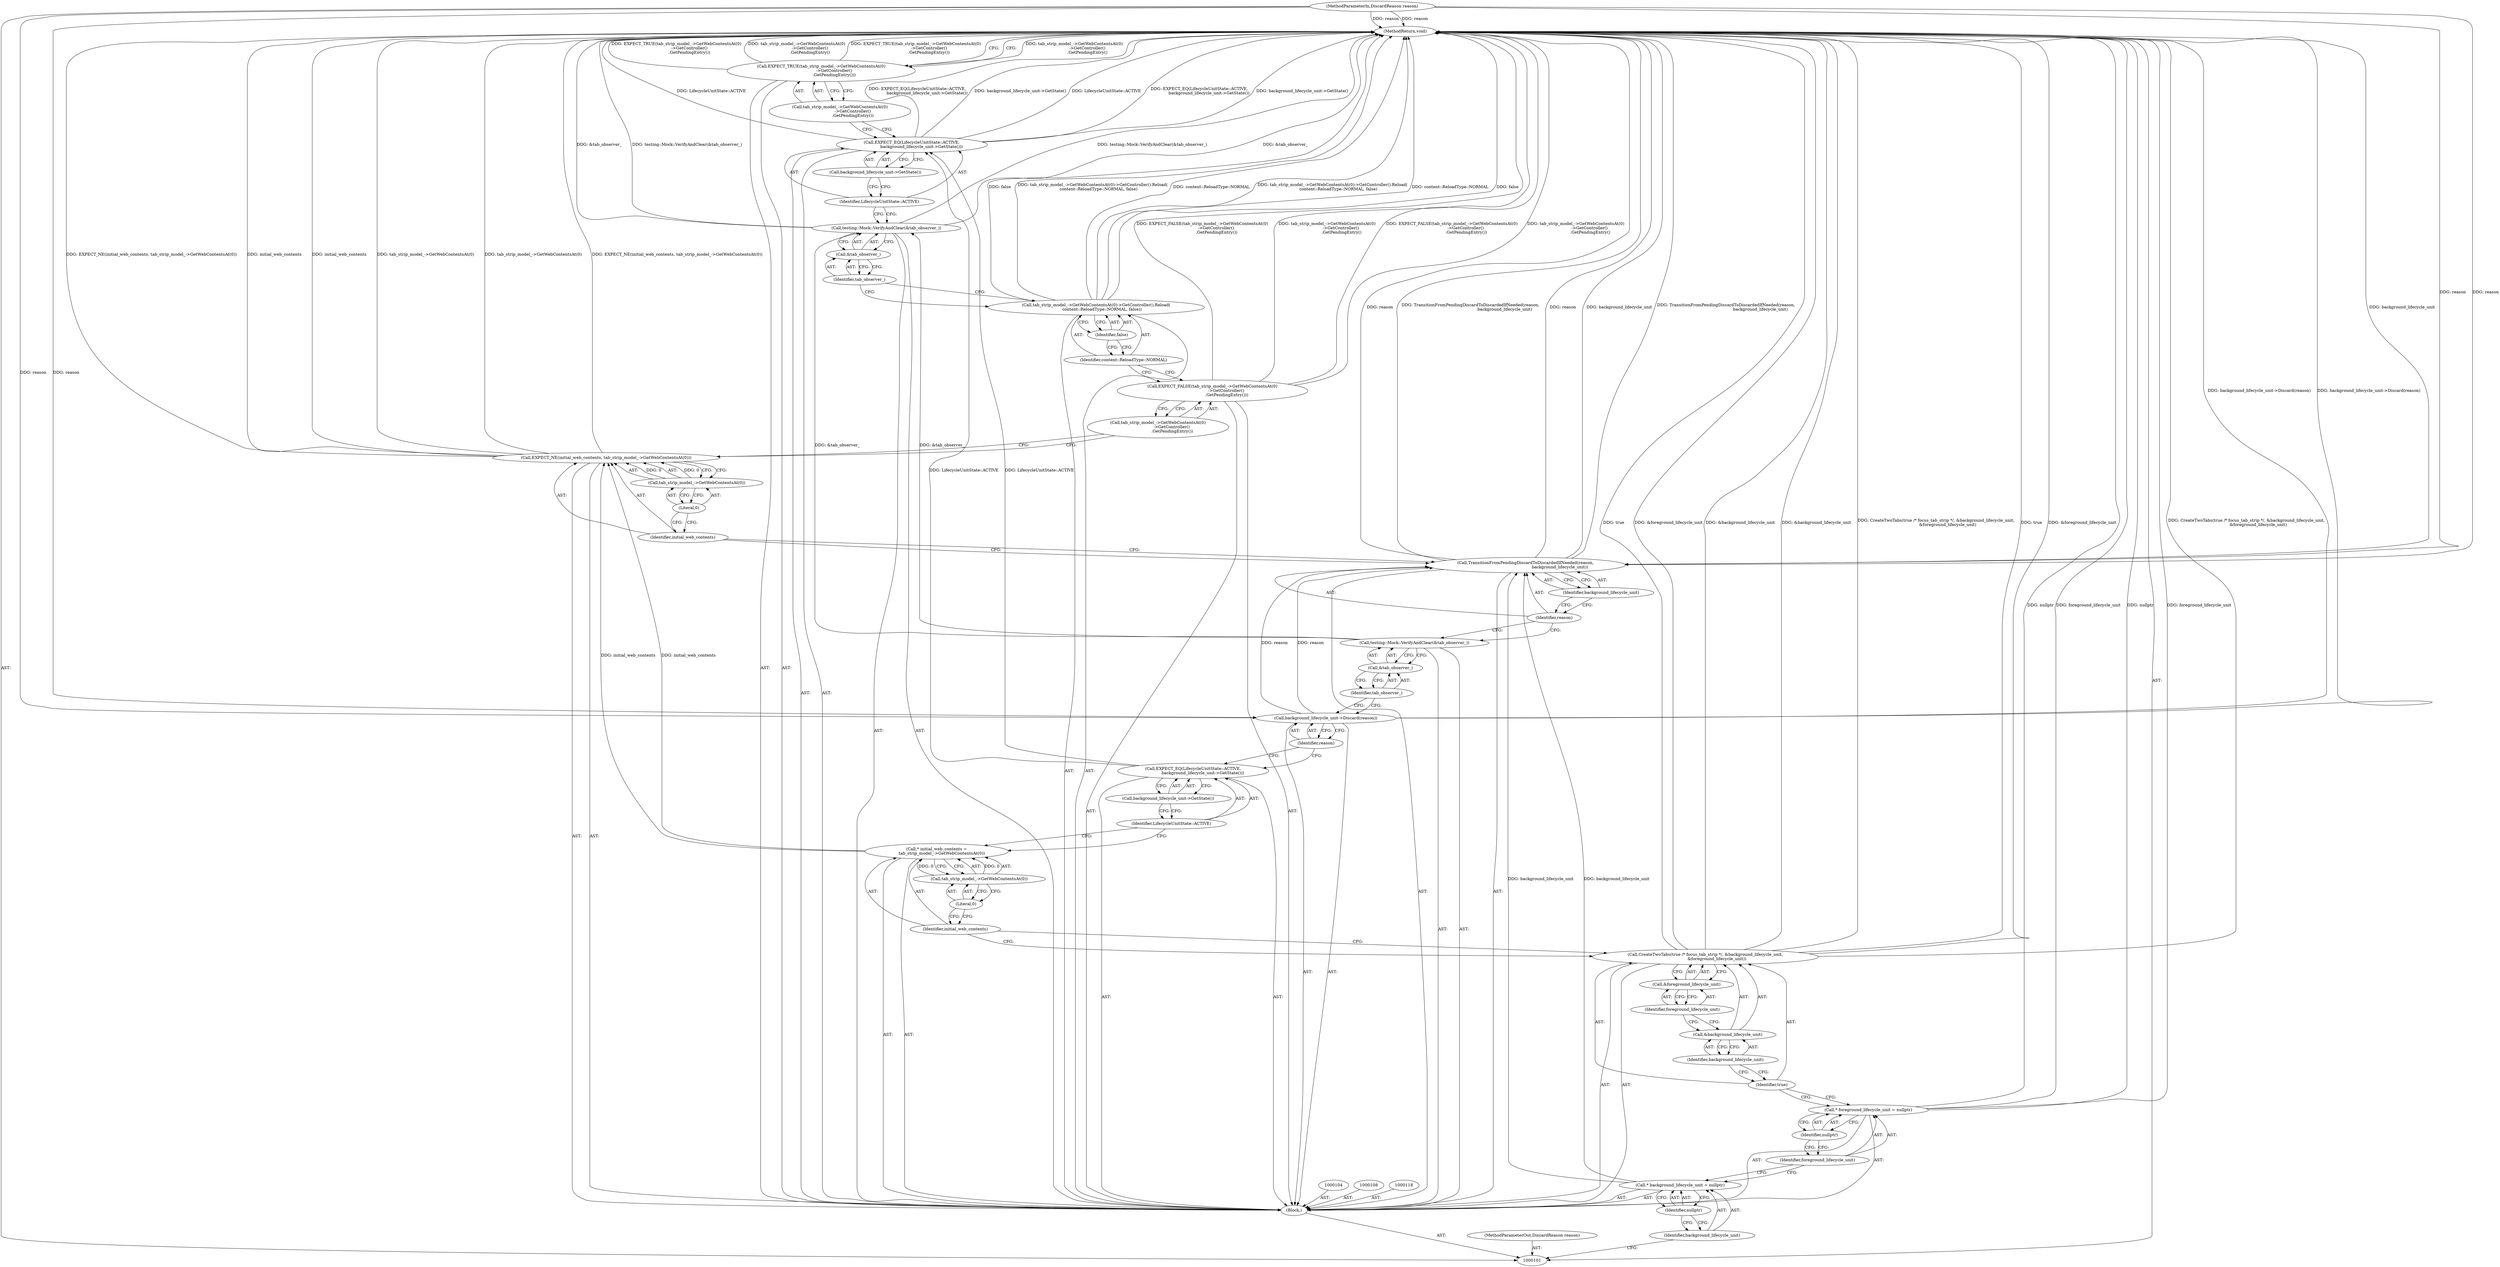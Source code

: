 digraph "0_Chrome_7394cf6f43d7a86630d3eb1c728fd63c621b5530_9" {
"1000151" [label="(MethodReturn,void)"];
"1000102" [label="(MethodParameterIn,DiscardReason reason)"];
"1000223" [label="(MethodParameterOut,DiscardReason reason)"];
"1000103" [label="(Block,)"];
"1000125" [label="(Call,background_lifecycle_unit->GetState())"];
"1000127" [label="(Identifier,reason)"];
"1000126" [label="(Call,background_lifecycle_unit->Discard(reason))"];
"1000129" [label="(Call,&tab_observer_)"];
"1000130" [label="(Identifier,tab_observer_)"];
"1000128" [label="(Call,testing::Mock::VerifyAndClear(&tab_observer_))"];
"1000131" [label="(Call,TransitionFromPendingDiscardToDiscardedIfNeeded(reason,\n                                                     background_lifecycle_unit))"];
"1000132" [label="(Identifier,reason)"];
"1000133" [label="(Identifier,background_lifecycle_unit)"];
"1000135" [label="(Identifier,initial_web_contents)"];
"1000136" [label="(Call,tab_strip_model_->GetWebContentsAt(0))"];
"1000134" [label="(Call,EXPECT_NE(initial_web_contents, tab_strip_model_->GetWebContentsAt(0)))"];
"1000137" [label="(Literal,0)"];
"1000139" [label="(Call,tab_strip_model_->GetWebContentsAt(0)\n                     ->GetController()\n                      .GetPendingEntry())"];
"1000138" [label="(Call,EXPECT_FALSE(tab_strip_model_->GetWebContentsAt(0)\n                     ->GetController()\n                      .GetPendingEntry()))"];
"1000105" [label="(Call,* background_lifecycle_unit = nullptr)"];
"1000106" [label="(Identifier,background_lifecycle_unit)"];
"1000107" [label="(Identifier,nullptr)"];
"1000140" [label="(Call,tab_strip_model_->GetWebContentsAt(0)->GetController().Reload(\n         content::ReloadType::NORMAL, false))"];
"1000142" [label="(Identifier,false)"];
"1000141" [label="(Identifier,content::ReloadType::NORMAL)"];
"1000144" [label="(Call,&tab_observer_)"];
"1000145" [label="(Identifier,tab_observer_)"];
"1000143" [label="(Call,testing::Mock::VerifyAndClear(&tab_observer_))"];
"1000147" [label="(Identifier,LifecycleUnitState::ACTIVE)"];
"1000146" [label="(Call,EXPECT_EQ(LifecycleUnitState::ACTIVE,\n               background_lifecycle_unit->GetState()))"];
"1000148" [label="(Call,background_lifecycle_unit->GetState())"];
"1000150" [label="(Call,tab_strip_model_->GetWebContentsAt(0)\n                    ->GetController()\n                    .GetPendingEntry())"];
"1000149" [label="(Call,EXPECT_TRUE(tab_strip_model_->GetWebContentsAt(0)\n                    ->GetController()\n                    .GetPendingEntry()))"];
"1000109" [label="(Call,* foreground_lifecycle_unit = nullptr)"];
"1000110" [label="(Identifier,foreground_lifecycle_unit)"];
"1000111" [label="(Identifier,nullptr)"];
"1000113" [label="(Identifier,true)"];
"1000112" [label="(Call,CreateTwoTabs(true /* focus_tab_strip */, &background_lifecycle_unit,\n                  &foreground_lifecycle_unit))"];
"1000114" [label="(Call,&background_lifecycle_unit)"];
"1000115" [label="(Identifier,background_lifecycle_unit)"];
"1000116" [label="(Call,&foreground_lifecycle_unit)"];
"1000117" [label="(Identifier,foreground_lifecycle_unit)"];
"1000119" [label="(Call,* initial_web_contents =\n        tab_strip_model_->GetWebContentsAt(0))"];
"1000120" [label="(Identifier,initial_web_contents)"];
"1000122" [label="(Literal,0)"];
"1000121" [label="(Call,tab_strip_model_->GetWebContentsAt(0))"];
"1000124" [label="(Identifier,LifecycleUnitState::ACTIVE)"];
"1000123" [label="(Call,EXPECT_EQ(LifecycleUnitState::ACTIVE,\n               background_lifecycle_unit->GetState()))"];
"1000151" -> "1000101"  [label="AST: "];
"1000151" -> "1000149"  [label="CFG: "];
"1000126" -> "1000151"  [label="DDG: background_lifecycle_unit->Discard(reason)"];
"1000140" -> "1000151"  [label="DDG: false"];
"1000140" -> "1000151"  [label="DDG: tab_strip_model_->GetWebContentsAt(0)->GetController().Reload(\n         content::ReloadType::NORMAL, false)"];
"1000140" -> "1000151"  [label="DDG: content::ReloadType::NORMAL"];
"1000112" -> "1000151"  [label="DDG: &background_lifecycle_unit"];
"1000112" -> "1000151"  [label="DDG: CreateTwoTabs(true /* focus_tab_strip */, &background_lifecycle_unit,\n                  &foreground_lifecycle_unit)"];
"1000112" -> "1000151"  [label="DDG: true"];
"1000112" -> "1000151"  [label="DDG: &foreground_lifecycle_unit"];
"1000149" -> "1000151"  [label="DDG: tab_strip_model_->GetWebContentsAt(0)\n                    ->GetController()\n                    .GetPendingEntry()"];
"1000149" -> "1000151"  [label="DDG: EXPECT_TRUE(tab_strip_model_->GetWebContentsAt(0)\n                    ->GetController()\n                    .GetPendingEntry())"];
"1000138" -> "1000151"  [label="DDG: EXPECT_FALSE(tab_strip_model_->GetWebContentsAt(0)\n                     ->GetController()\n                      .GetPendingEntry())"];
"1000138" -> "1000151"  [label="DDG: tab_strip_model_->GetWebContentsAt(0)\n                     ->GetController()\n                      .GetPendingEntry()"];
"1000146" -> "1000151"  [label="DDG: EXPECT_EQ(LifecycleUnitState::ACTIVE,\n               background_lifecycle_unit->GetState())"];
"1000146" -> "1000151"  [label="DDG: background_lifecycle_unit->GetState()"];
"1000146" -> "1000151"  [label="DDG: LifecycleUnitState::ACTIVE"];
"1000131" -> "1000151"  [label="DDG: TransitionFromPendingDiscardToDiscardedIfNeeded(reason,\n                                                     background_lifecycle_unit)"];
"1000131" -> "1000151"  [label="DDG: reason"];
"1000131" -> "1000151"  [label="DDG: background_lifecycle_unit"];
"1000143" -> "1000151"  [label="DDG: &tab_observer_"];
"1000143" -> "1000151"  [label="DDG: testing::Mock::VerifyAndClear(&tab_observer_)"];
"1000134" -> "1000151"  [label="DDG: EXPECT_NE(initial_web_contents, tab_strip_model_->GetWebContentsAt(0))"];
"1000134" -> "1000151"  [label="DDG: initial_web_contents"];
"1000134" -> "1000151"  [label="DDG: tab_strip_model_->GetWebContentsAt(0)"];
"1000102" -> "1000151"  [label="DDG: reason"];
"1000109" -> "1000151"  [label="DDG: foreground_lifecycle_unit"];
"1000109" -> "1000151"  [label="DDG: nullptr"];
"1000102" -> "1000101"  [label="AST: "];
"1000102" -> "1000151"  [label="DDG: reason"];
"1000102" -> "1000126"  [label="DDG: reason"];
"1000102" -> "1000131"  [label="DDG: reason"];
"1000223" -> "1000101"  [label="AST: "];
"1000103" -> "1000101"  [label="AST: "];
"1000104" -> "1000103"  [label="AST: "];
"1000105" -> "1000103"  [label="AST: "];
"1000108" -> "1000103"  [label="AST: "];
"1000109" -> "1000103"  [label="AST: "];
"1000112" -> "1000103"  [label="AST: "];
"1000118" -> "1000103"  [label="AST: "];
"1000119" -> "1000103"  [label="AST: "];
"1000123" -> "1000103"  [label="AST: "];
"1000126" -> "1000103"  [label="AST: "];
"1000128" -> "1000103"  [label="AST: "];
"1000131" -> "1000103"  [label="AST: "];
"1000134" -> "1000103"  [label="AST: "];
"1000138" -> "1000103"  [label="AST: "];
"1000140" -> "1000103"  [label="AST: "];
"1000143" -> "1000103"  [label="AST: "];
"1000146" -> "1000103"  [label="AST: "];
"1000149" -> "1000103"  [label="AST: "];
"1000125" -> "1000123"  [label="AST: "];
"1000125" -> "1000124"  [label="CFG: "];
"1000123" -> "1000125"  [label="CFG: "];
"1000127" -> "1000126"  [label="AST: "];
"1000127" -> "1000123"  [label="CFG: "];
"1000126" -> "1000127"  [label="CFG: "];
"1000126" -> "1000103"  [label="AST: "];
"1000126" -> "1000127"  [label="CFG: "];
"1000127" -> "1000126"  [label="AST: "];
"1000130" -> "1000126"  [label="CFG: "];
"1000126" -> "1000151"  [label="DDG: background_lifecycle_unit->Discard(reason)"];
"1000102" -> "1000126"  [label="DDG: reason"];
"1000126" -> "1000131"  [label="DDG: reason"];
"1000129" -> "1000128"  [label="AST: "];
"1000129" -> "1000130"  [label="CFG: "];
"1000130" -> "1000129"  [label="AST: "];
"1000128" -> "1000129"  [label="CFG: "];
"1000130" -> "1000129"  [label="AST: "];
"1000130" -> "1000126"  [label="CFG: "];
"1000129" -> "1000130"  [label="CFG: "];
"1000128" -> "1000103"  [label="AST: "];
"1000128" -> "1000129"  [label="CFG: "];
"1000129" -> "1000128"  [label="AST: "];
"1000132" -> "1000128"  [label="CFG: "];
"1000128" -> "1000143"  [label="DDG: &tab_observer_"];
"1000131" -> "1000103"  [label="AST: "];
"1000131" -> "1000133"  [label="CFG: "];
"1000132" -> "1000131"  [label="AST: "];
"1000133" -> "1000131"  [label="AST: "];
"1000135" -> "1000131"  [label="CFG: "];
"1000131" -> "1000151"  [label="DDG: TransitionFromPendingDiscardToDiscardedIfNeeded(reason,\n                                                     background_lifecycle_unit)"];
"1000131" -> "1000151"  [label="DDG: reason"];
"1000131" -> "1000151"  [label="DDG: background_lifecycle_unit"];
"1000126" -> "1000131"  [label="DDG: reason"];
"1000102" -> "1000131"  [label="DDG: reason"];
"1000105" -> "1000131"  [label="DDG: background_lifecycle_unit"];
"1000132" -> "1000131"  [label="AST: "];
"1000132" -> "1000128"  [label="CFG: "];
"1000133" -> "1000132"  [label="CFG: "];
"1000133" -> "1000131"  [label="AST: "];
"1000133" -> "1000132"  [label="CFG: "];
"1000131" -> "1000133"  [label="CFG: "];
"1000135" -> "1000134"  [label="AST: "];
"1000135" -> "1000131"  [label="CFG: "];
"1000137" -> "1000135"  [label="CFG: "];
"1000136" -> "1000134"  [label="AST: "];
"1000136" -> "1000137"  [label="CFG: "];
"1000137" -> "1000136"  [label="AST: "];
"1000134" -> "1000136"  [label="CFG: "];
"1000136" -> "1000134"  [label="DDG: 0"];
"1000134" -> "1000103"  [label="AST: "];
"1000134" -> "1000136"  [label="CFG: "];
"1000135" -> "1000134"  [label="AST: "];
"1000136" -> "1000134"  [label="AST: "];
"1000139" -> "1000134"  [label="CFG: "];
"1000134" -> "1000151"  [label="DDG: EXPECT_NE(initial_web_contents, tab_strip_model_->GetWebContentsAt(0))"];
"1000134" -> "1000151"  [label="DDG: initial_web_contents"];
"1000134" -> "1000151"  [label="DDG: tab_strip_model_->GetWebContentsAt(0)"];
"1000119" -> "1000134"  [label="DDG: initial_web_contents"];
"1000136" -> "1000134"  [label="DDG: 0"];
"1000137" -> "1000136"  [label="AST: "];
"1000137" -> "1000135"  [label="CFG: "];
"1000136" -> "1000137"  [label="CFG: "];
"1000139" -> "1000138"  [label="AST: "];
"1000139" -> "1000134"  [label="CFG: "];
"1000138" -> "1000139"  [label="CFG: "];
"1000138" -> "1000103"  [label="AST: "];
"1000138" -> "1000139"  [label="CFG: "];
"1000139" -> "1000138"  [label="AST: "];
"1000141" -> "1000138"  [label="CFG: "];
"1000138" -> "1000151"  [label="DDG: EXPECT_FALSE(tab_strip_model_->GetWebContentsAt(0)\n                     ->GetController()\n                      .GetPendingEntry())"];
"1000138" -> "1000151"  [label="DDG: tab_strip_model_->GetWebContentsAt(0)\n                     ->GetController()\n                      .GetPendingEntry()"];
"1000105" -> "1000103"  [label="AST: "];
"1000105" -> "1000107"  [label="CFG: "];
"1000106" -> "1000105"  [label="AST: "];
"1000107" -> "1000105"  [label="AST: "];
"1000110" -> "1000105"  [label="CFG: "];
"1000105" -> "1000131"  [label="DDG: background_lifecycle_unit"];
"1000106" -> "1000105"  [label="AST: "];
"1000106" -> "1000101"  [label="CFG: "];
"1000107" -> "1000106"  [label="CFG: "];
"1000107" -> "1000105"  [label="AST: "];
"1000107" -> "1000106"  [label="CFG: "];
"1000105" -> "1000107"  [label="CFG: "];
"1000140" -> "1000103"  [label="AST: "];
"1000140" -> "1000142"  [label="CFG: "];
"1000141" -> "1000140"  [label="AST: "];
"1000142" -> "1000140"  [label="AST: "];
"1000145" -> "1000140"  [label="CFG: "];
"1000140" -> "1000151"  [label="DDG: false"];
"1000140" -> "1000151"  [label="DDG: tab_strip_model_->GetWebContentsAt(0)->GetController().Reload(\n         content::ReloadType::NORMAL, false)"];
"1000140" -> "1000151"  [label="DDG: content::ReloadType::NORMAL"];
"1000142" -> "1000140"  [label="AST: "];
"1000142" -> "1000141"  [label="CFG: "];
"1000140" -> "1000142"  [label="CFG: "];
"1000141" -> "1000140"  [label="AST: "];
"1000141" -> "1000138"  [label="CFG: "];
"1000142" -> "1000141"  [label="CFG: "];
"1000144" -> "1000143"  [label="AST: "];
"1000144" -> "1000145"  [label="CFG: "];
"1000145" -> "1000144"  [label="AST: "];
"1000143" -> "1000144"  [label="CFG: "];
"1000145" -> "1000144"  [label="AST: "];
"1000145" -> "1000140"  [label="CFG: "];
"1000144" -> "1000145"  [label="CFG: "];
"1000143" -> "1000103"  [label="AST: "];
"1000143" -> "1000144"  [label="CFG: "];
"1000144" -> "1000143"  [label="AST: "];
"1000147" -> "1000143"  [label="CFG: "];
"1000143" -> "1000151"  [label="DDG: &tab_observer_"];
"1000143" -> "1000151"  [label="DDG: testing::Mock::VerifyAndClear(&tab_observer_)"];
"1000128" -> "1000143"  [label="DDG: &tab_observer_"];
"1000147" -> "1000146"  [label="AST: "];
"1000147" -> "1000143"  [label="CFG: "];
"1000148" -> "1000147"  [label="CFG: "];
"1000146" -> "1000103"  [label="AST: "];
"1000146" -> "1000148"  [label="CFG: "];
"1000147" -> "1000146"  [label="AST: "];
"1000148" -> "1000146"  [label="AST: "];
"1000150" -> "1000146"  [label="CFG: "];
"1000146" -> "1000151"  [label="DDG: EXPECT_EQ(LifecycleUnitState::ACTIVE,\n               background_lifecycle_unit->GetState())"];
"1000146" -> "1000151"  [label="DDG: background_lifecycle_unit->GetState()"];
"1000146" -> "1000151"  [label="DDG: LifecycleUnitState::ACTIVE"];
"1000123" -> "1000146"  [label="DDG: LifecycleUnitState::ACTIVE"];
"1000148" -> "1000146"  [label="AST: "];
"1000148" -> "1000147"  [label="CFG: "];
"1000146" -> "1000148"  [label="CFG: "];
"1000150" -> "1000149"  [label="AST: "];
"1000150" -> "1000146"  [label="CFG: "];
"1000149" -> "1000150"  [label="CFG: "];
"1000149" -> "1000103"  [label="AST: "];
"1000149" -> "1000150"  [label="CFG: "];
"1000150" -> "1000149"  [label="AST: "];
"1000151" -> "1000149"  [label="CFG: "];
"1000149" -> "1000151"  [label="DDG: tab_strip_model_->GetWebContentsAt(0)\n                    ->GetController()\n                    .GetPendingEntry()"];
"1000149" -> "1000151"  [label="DDG: EXPECT_TRUE(tab_strip_model_->GetWebContentsAt(0)\n                    ->GetController()\n                    .GetPendingEntry())"];
"1000109" -> "1000103"  [label="AST: "];
"1000109" -> "1000111"  [label="CFG: "];
"1000110" -> "1000109"  [label="AST: "];
"1000111" -> "1000109"  [label="AST: "];
"1000113" -> "1000109"  [label="CFG: "];
"1000109" -> "1000151"  [label="DDG: foreground_lifecycle_unit"];
"1000109" -> "1000151"  [label="DDG: nullptr"];
"1000110" -> "1000109"  [label="AST: "];
"1000110" -> "1000105"  [label="CFG: "];
"1000111" -> "1000110"  [label="CFG: "];
"1000111" -> "1000109"  [label="AST: "];
"1000111" -> "1000110"  [label="CFG: "];
"1000109" -> "1000111"  [label="CFG: "];
"1000113" -> "1000112"  [label="AST: "];
"1000113" -> "1000109"  [label="CFG: "];
"1000115" -> "1000113"  [label="CFG: "];
"1000112" -> "1000103"  [label="AST: "];
"1000112" -> "1000116"  [label="CFG: "];
"1000113" -> "1000112"  [label="AST: "];
"1000114" -> "1000112"  [label="AST: "];
"1000116" -> "1000112"  [label="AST: "];
"1000120" -> "1000112"  [label="CFG: "];
"1000112" -> "1000151"  [label="DDG: &background_lifecycle_unit"];
"1000112" -> "1000151"  [label="DDG: CreateTwoTabs(true /* focus_tab_strip */, &background_lifecycle_unit,\n                  &foreground_lifecycle_unit)"];
"1000112" -> "1000151"  [label="DDG: true"];
"1000112" -> "1000151"  [label="DDG: &foreground_lifecycle_unit"];
"1000114" -> "1000112"  [label="AST: "];
"1000114" -> "1000115"  [label="CFG: "];
"1000115" -> "1000114"  [label="AST: "];
"1000117" -> "1000114"  [label="CFG: "];
"1000115" -> "1000114"  [label="AST: "];
"1000115" -> "1000113"  [label="CFG: "];
"1000114" -> "1000115"  [label="CFG: "];
"1000116" -> "1000112"  [label="AST: "];
"1000116" -> "1000117"  [label="CFG: "];
"1000117" -> "1000116"  [label="AST: "];
"1000112" -> "1000116"  [label="CFG: "];
"1000117" -> "1000116"  [label="AST: "];
"1000117" -> "1000114"  [label="CFG: "];
"1000116" -> "1000117"  [label="CFG: "];
"1000119" -> "1000103"  [label="AST: "];
"1000119" -> "1000121"  [label="CFG: "];
"1000120" -> "1000119"  [label="AST: "];
"1000121" -> "1000119"  [label="AST: "];
"1000124" -> "1000119"  [label="CFG: "];
"1000121" -> "1000119"  [label="DDG: 0"];
"1000119" -> "1000134"  [label="DDG: initial_web_contents"];
"1000120" -> "1000119"  [label="AST: "];
"1000120" -> "1000112"  [label="CFG: "];
"1000122" -> "1000120"  [label="CFG: "];
"1000122" -> "1000121"  [label="AST: "];
"1000122" -> "1000120"  [label="CFG: "];
"1000121" -> "1000122"  [label="CFG: "];
"1000121" -> "1000119"  [label="AST: "];
"1000121" -> "1000122"  [label="CFG: "];
"1000122" -> "1000121"  [label="AST: "];
"1000119" -> "1000121"  [label="CFG: "];
"1000121" -> "1000119"  [label="DDG: 0"];
"1000124" -> "1000123"  [label="AST: "];
"1000124" -> "1000119"  [label="CFG: "];
"1000125" -> "1000124"  [label="CFG: "];
"1000123" -> "1000103"  [label="AST: "];
"1000123" -> "1000125"  [label="CFG: "];
"1000124" -> "1000123"  [label="AST: "];
"1000125" -> "1000123"  [label="AST: "];
"1000127" -> "1000123"  [label="CFG: "];
"1000123" -> "1000146"  [label="DDG: LifecycleUnitState::ACTIVE"];
}
